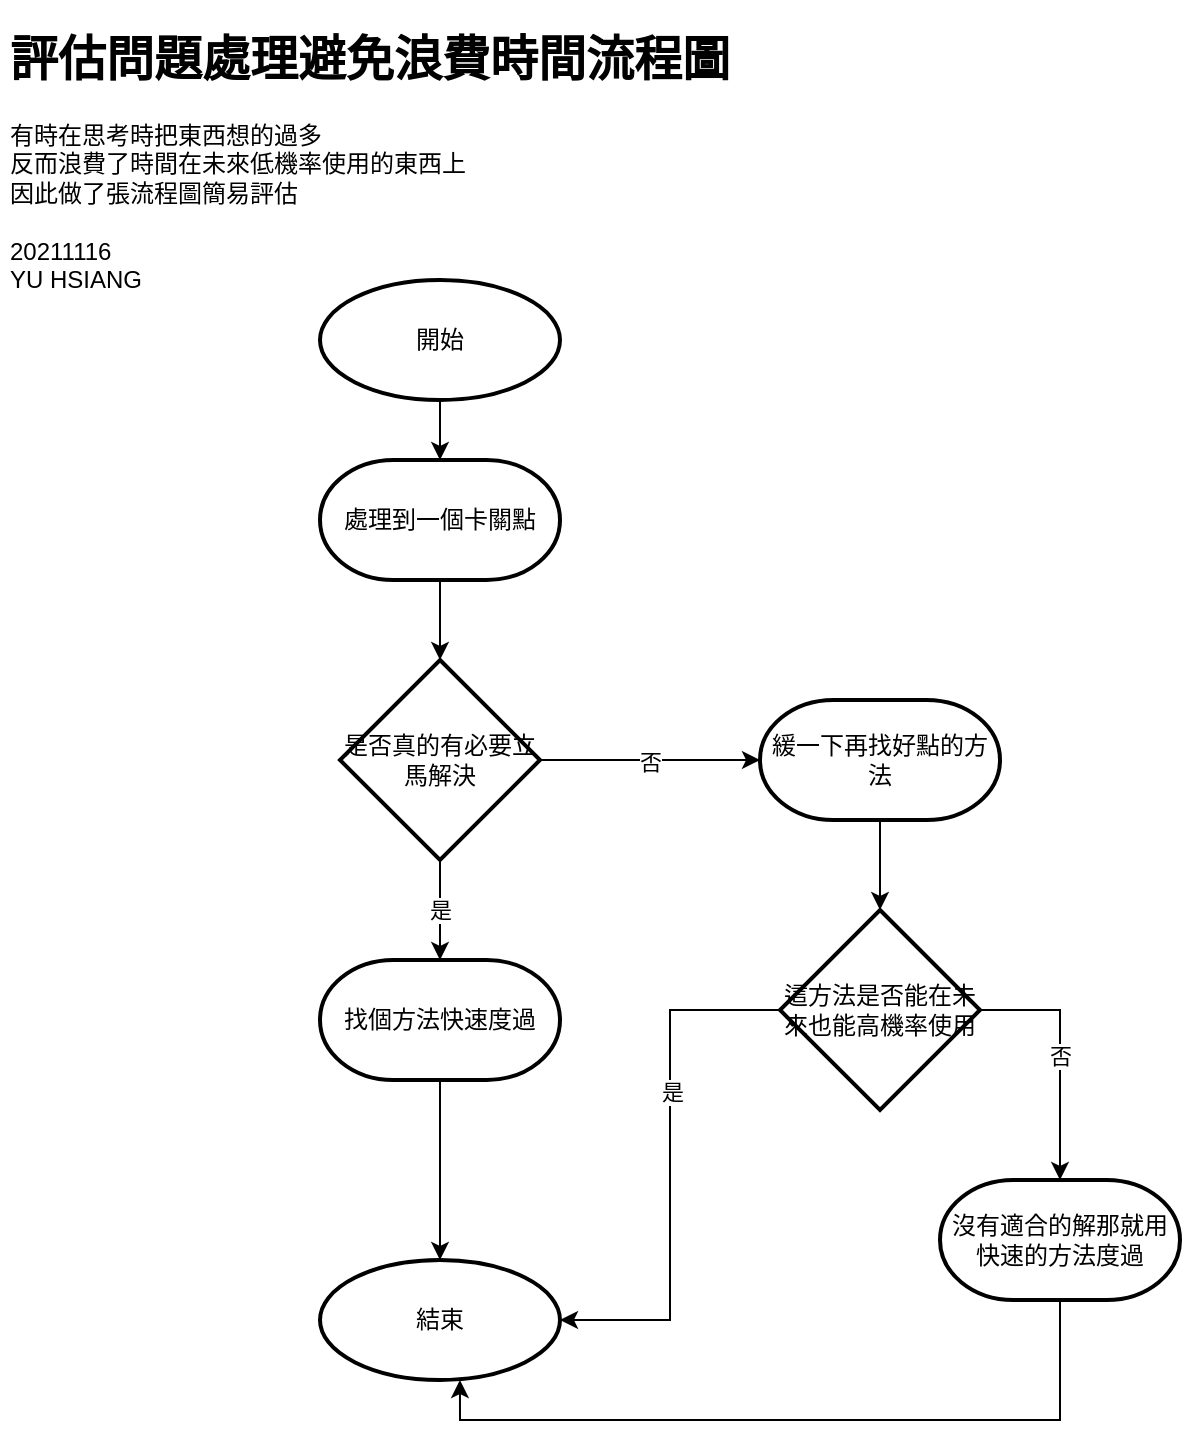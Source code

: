 <mxfile version="15.7.0" type="device"><diagram id="4ZNbAx4IfElN8y3qgS5P" name="Page-1"><mxGraphModel dx="1422" dy="752" grid="1" gridSize="10" guides="1" tooltips="1" connect="1" arrows="1" fold="1" page="1" pageScale="1" pageWidth="827" pageHeight="1169" math="0" shadow="0"><root><mxCell id="0"/><mxCell id="1" parent="0"/><mxCell id="A7Ur6f7OPCV7zLfDLtBG-33" value="&lt;h1&gt;評估問題處理避免浪費時間流程圖&lt;br&gt;&lt;/h1&gt;&lt;div&gt;有時在思考時把東西想的過多&lt;/div&gt;&lt;div&gt;反而浪費了時間在未來低機率使用的東西上&lt;/div&gt;&lt;div&gt;因此做了張流程圖簡易評估&lt;br&gt;&lt;/div&gt;&lt;div&gt;&lt;br&gt;&lt;/div&gt;&lt;div&gt;20211116&lt;/div&gt;&lt;div&gt;YU HSIANG&lt;br&gt;&lt;/div&gt;" style="text;html=1;strokeColor=none;fillColor=none;spacing=5;spacingTop=-20;whiteSpace=wrap;overflow=hidden;rounded=0;" parent="1" vertex="1"><mxGeometry x="40" y="40" width="450" height="170" as="geometry"/></mxCell><mxCell id="nY_cbl2KA3k7C0IYyMZ5-9" style="edgeStyle=orthogonalEdgeStyle;rounded=0;orthogonalLoop=1;jettySize=auto;html=1;" edge="1" parent="1" source="nY_cbl2KA3k7C0IYyMZ5-1" target="nY_cbl2KA3k7C0IYyMZ5-4"><mxGeometry relative="1" as="geometry"/></mxCell><mxCell id="nY_cbl2KA3k7C0IYyMZ5-1" value="處理到一個卡關點" style="strokeWidth=2;html=1;shape=mxgraph.flowchart.terminator;whiteSpace=wrap;" vertex="1" parent="1"><mxGeometry x="200" y="260" width="120" height="60" as="geometry"/></mxCell><mxCell id="nY_cbl2KA3k7C0IYyMZ5-8" style="edgeStyle=orthogonalEdgeStyle;rounded=0;orthogonalLoop=1;jettySize=auto;html=1;exitX=0.5;exitY=1;exitDx=0;exitDy=0;exitPerimeter=0;entryX=0.5;entryY=0;entryDx=0;entryDy=0;entryPerimeter=0;" edge="1" parent="1" source="nY_cbl2KA3k7C0IYyMZ5-2" target="nY_cbl2KA3k7C0IYyMZ5-1"><mxGeometry relative="1" as="geometry"/></mxCell><mxCell id="nY_cbl2KA3k7C0IYyMZ5-2" value="開始" style="strokeWidth=2;html=1;shape=mxgraph.flowchart.start_1;whiteSpace=wrap;" vertex="1" parent="1"><mxGeometry x="200" y="170" width="120" height="60" as="geometry"/></mxCell><mxCell id="nY_cbl2KA3k7C0IYyMZ5-10" value="否" style="edgeStyle=orthogonalEdgeStyle;rounded=0;orthogonalLoop=1;jettySize=auto;html=1;exitX=1;exitY=0.5;exitDx=0;exitDy=0;exitPerimeter=0;entryX=0;entryY=0.5;entryDx=0;entryDy=0;entryPerimeter=0;" edge="1" parent="1" source="nY_cbl2KA3k7C0IYyMZ5-4"><mxGeometry relative="1" as="geometry"><mxPoint x="420" y="410" as="targetPoint"/></mxGeometry></mxCell><mxCell id="nY_cbl2KA3k7C0IYyMZ5-12" value="是" style="edgeStyle=orthogonalEdgeStyle;rounded=0;orthogonalLoop=1;jettySize=auto;html=1;exitX=0.5;exitY=1;exitDx=0;exitDy=0;exitPerimeter=0;entryX=0.5;entryY=0;entryDx=0;entryDy=0;entryPerimeter=0;" edge="1" parent="1" source="nY_cbl2KA3k7C0IYyMZ5-4" target="nY_cbl2KA3k7C0IYyMZ5-11"><mxGeometry relative="1" as="geometry"/></mxCell><mxCell id="nY_cbl2KA3k7C0IYyMZ5-4" value="是否真的有必要立馬解決" style="strokeWidth=2;html=1;shape=mxgraph.flowchart.decision;whiteSpace=wrap;" vertex="1" parent="1"><mxGeometry x="210" y="360" width="100" height="100" as="geometry"/></mxCell><mxCell id="nY_cbl2KA3k7C0IYyMZ5-16" style="edgeStyle=orthogonalEdgeStyle;rounded=0;orthogonalLoop=1;jettySize=auto;html=1;exitX=0.5;exitY=1;exitDx=0;exitDy=0;exitPerimeter=0;entryX=0.5;entryY=0;entryDx=0;entryDy=0;entryPerimeter=0;" edge="1" parent="1" source="nY_cbl2KA3k7C0IYyMZ5-11" target="nY_cbl2KA3k7C0IYyMZ5-15"><mxGeometry relative="1" as="geometry"/></mxCell><mxCell id="nY_cbl2KA3k7C0IYyMZ5-11" value="找個方法快速度過" style="strokeWidth=2;html=1;shape=mxgraph.flowchart.terminator;whiteSpace=wrap;" vertex="1" parent="1"><mxGeometry x="200" y="510" width="120" height="60" as="geometry"/></mxCell><mxCell id="nY_cbl2KA3k7C0IYyMZ5-15" value="結束" style="strokeWidth=2;html=1;shape=mxgraph.flowchart.start_1;whiteSpace=wrap;" vertex="1" parent="1"><mxGeometry x="200" y="660" width="120" height="60" as="geometry"/></mxCell><mxCell id="nY_cbl2KA3k7C0IYyMZ5-19" style="edgeStyle=orthogonalEdgeStyle;rounded=0;orthogonalLoop=1;jettySize=auto;html=1;exitX=0.5;exitY=1;exitDx=0;exitDy=0;exitPerimeter=0;entryX=0.5;entryY=0;entryDx=0;entryDy=0;entryPerimeter=0;" edge="1" parent="1" source="nY_cbl2KA3k7C0IYyMZ5-17" target="nY_cbl2KA3k7C0IYyMZ5-18"><mxGeometry relative="1" as="geometry"/></mxCell><mxCell id="nY_cbl2KA3k7C0IYyMZ5-17" value="緩一下再找好點的方法" style="strokeWidth=2;html=1;shape=mxgraph.flowchart.terminator;whiteSpace=wrap;" vertex="1" parent="1"><mxGeometry x="420" y="380" width="120" height="60" as="geometry"/></mxCell><mxCell id="nY_cbl2KA3k7C0IYyMZ5-21" style="edgeStyle=orthogonalEdgeStyle;rounded=0;orthogonalLoop=1;jettySize=auto;html=1;exitX=0;exitY=0.5;exitDx=0;exitDy=0;exitPerimeter=0;entryX=1;entryY=0.5;entryDx=0;entryDy=0;entryPerimeter=0;" edge="1" parent="1" source="nY_cbl2KA3k7C0IYyMZ5-18" target="nY_cbl2KA3k7C0IYyMZ5-15"><mxGeometry relative="1" as="geometry"/></mxCell><mxCell id="nY_cbl2KA3k7C0IYyMZ5-22" value="是" style="edgeLabel;html=1;align=center;verticalAlign=middle;resizable=0;points=[];" vertex="1" connectable="0" parent="nY_cbl2KA3k7C0IYyMZ5-21"><mxGeometry x="-0.276" y="1" relative="1" as="geometry"><mxPoint as="offset"/></mxGeometry></mxCell><mxCell id="nY_cbl2KA3k7C0IYyMZ5-26" value="否" style="edgeStyle=orthogonalEdgeStyle;rounded=0;orthogonalLoop=1;jettySize=auto;html=1;exitX=1;exitY=0.5;exitDx=0;exitDy=0;exitPerimeter=0;" edge="1" parent="1" source="nY_cbl2KA3k7C0IYyMZ5-18" target="nY_cbl2KA3k7C0IYyMZ5-25"><mxGeometry relative="1" as="geometry"/></mxCell><mxCell id="nY_cbl2KA3k7C0IYyMZ5-18" value="這方法是否能在未來也能高機率使用" style="strokeWidth=2;html=1;shape=mxgraph.flowchart.decision;whiteSpace=wrap;" vertex="1" parent="1"><mxGeometry x="430" y="485" width="100" height="100" as="geometry"/></mxCell><mxCell id="nY_cbl2KA3k7C0IYyMZ5-27" style="edgeStyle=orthogonalEdgeStyle;rounded=0;orthogonalLoop=1;jettySize=auto;html=1;exitX=0.5;exitY=1;exitDx=0;exitDy=0;exitPerimeter=0;entryX=0.583;entryY=1;entryDx=0;entryDy=0;entryPerimeter=0;" edge="1" parent="1" source="nY_cbl2KA3k7C0IYyMZ5-25" target="nY_cbl2KA3k7C0IYyMZ5-15"><mxGeometry relative="1" as="geometry"/></mxCell><mxCell id="nY_cbl2KA3k7C0IYyMZ5-25" value="沒有適合的解那就用快速的方法度過" style="strokeWidth=2;html=1;shape=mxgraph.flowchart.terminator;whiteSpace=wrap;" vertex="1" parent="1"><mxGeometry x="510" y="620" width="120" height="60" as="geometry"/></mxCell></root></mxGraphModel></diagram></mxfile>